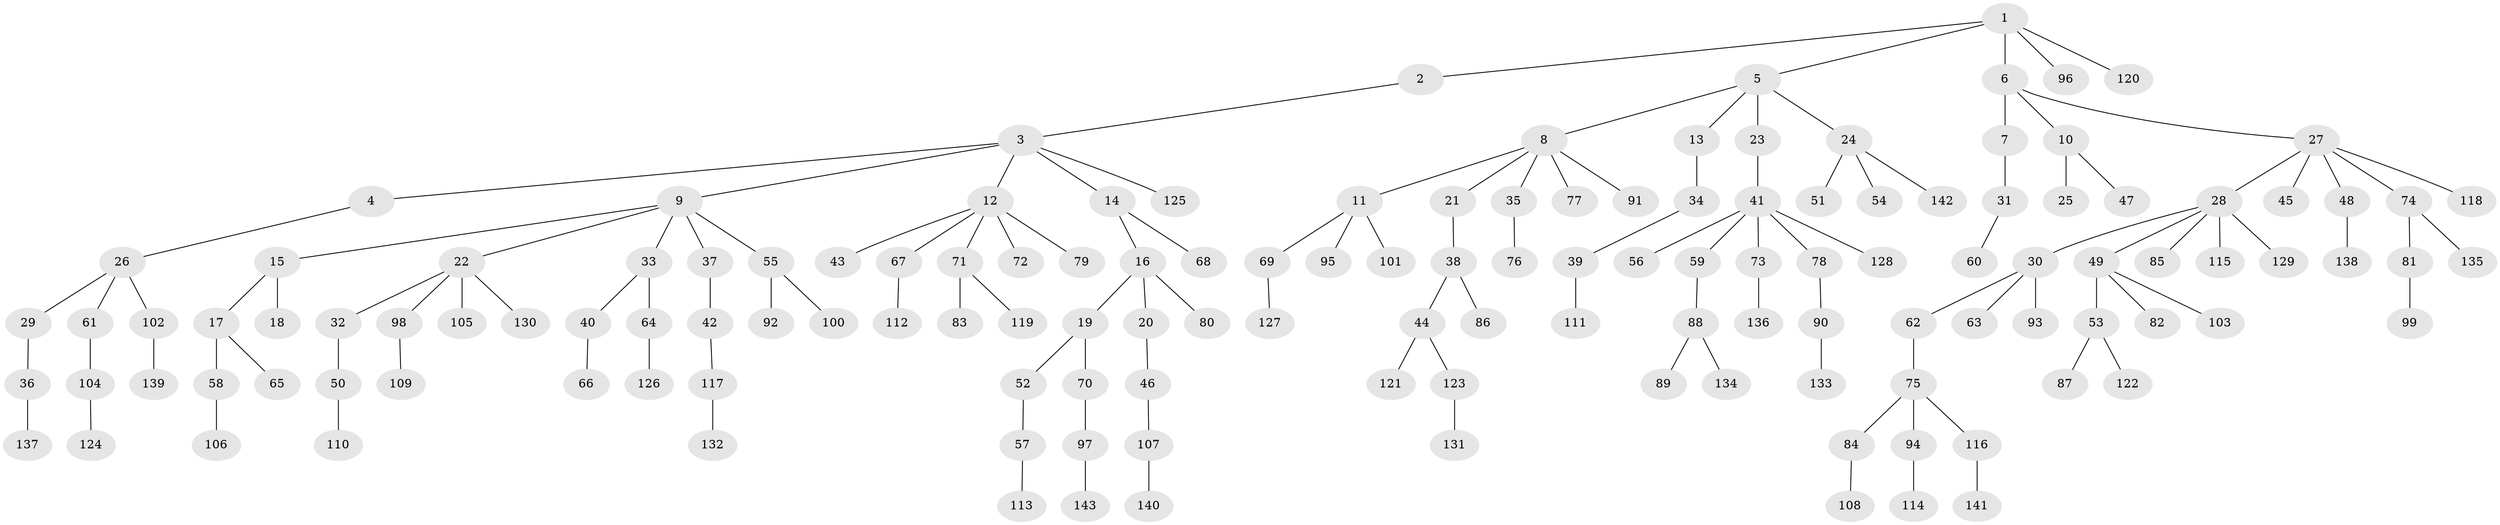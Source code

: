 // coarse degree distribution, {4: 0.05813953488372093, 2: 0.27906976744186046, 5: 0.08139534883720931, 6: 0.011627906976744186, 3: 0.06976744186046512, 1: 0.5}
// Generated by graph-tools (version 1.1) at 2025/51/03/04/25 22:51:36]
// undirected, 143 vertices, 142 edges
graph export_dot {
  node [color=gray90,style=filled];
  1;
  2;
  3;
  4;
  5;
  6;
  7;
  8;
  9;
  10;
  11;
  12;
  13;
  14;
  15;
  16;
  17;
  18;
  19;
  20;
  21;
  22;
  23;
  24;
  25;
  26;
  27;
  28;
  29;
  30;
  31;
  32;
  33;
  34;
  35;
  36;
  37;
  38;
  39;
  40;
  41;
  42;
  43;
  44;
  45;
  46;
  47;
  48;
  49;
  50;
  51;
  52;
  53;
  54;
  55;
  56;
  57;
  58;
  59;
  60;
  61;
  62;
  63;
  64;
  65;
  66;
  67;
  68;
  69;
  70;
  71;
  72;
  73;
  74;
  75;
  76;
  77;
  78;
  79;
  80;
  81;
  82;
  83;
  84;
  85;
  86;
  87;
  88;
  89;
  90;
  91;
  92;
  93;
  94;
  95;
  96;
  97;
  98;
  99;
  100;
  101;
  102;
  103;
  104;
  105;
  106;
  107;
  108;
  109;
  110;
  111;
  112;
  113;
  114;
  115;
  116;
  117;
  118;
  119;
  120;
  121;
  122;
  123;
  124;
  125;
  126;
  127;
  128;
  129;
  130;
  131;
  132;
  133;
  134;
  135;
  136;
  137;
  138;
  139;
  140;
  141;
  142;
  143;
  1 -- 2;
  1 -- 5;
  1 -- 6;
  1 -- 96;
  1 -- 120;
  2 -- 3;
  3 -- 4;
  3 -- 9;
  3 -- 12;
  3 -- 14;
  3 -- 125;
  4 -- 26;
  5 -- 8;
  5 -- 13;
  5 -- 23;
  5 -- 24;
  6 -- 7;
  6 -- 10;
  6 -- 27;
  7 -- 31;
  8 -- 11;
  8 -- 21;
  8 -- 35;
  8 -- 77;
  8 -- 91;
  9 -- 15;
  9 -- 22;
  9 -- 33;
  9 -- 37;
  9 -- 55;
  10 -- 25;
  10 -- 47;
  11 -- 69;
  11 -- 95;
  11 -- 101;
  12 -- 43;
  12 -- 67;
  12 -- 71;
  12 -- 72;
  12 -- 79;
  13 -- 34;
  14 -- 16;
  14 -- 68;
  15 -- 17;
  15 -- 18;
  16 -- 19;
  16 -- 20;
  16 -- 80;
  17 -- 58;
  17 -- 65;
  19 -- 52;
  19 -- 70;
  20 -- 46;
  21 -- 38;
  22 -- 32;
  22 -- 98;
  22 -- 105;
  22 -- 130;
  23 -- 41;
  24 -- 51;
  24 -- 54;
  24 -- 142;
  26 -- 29;
  26 -- 61;
  26 -- 102;
  27 -- 28;
  27 -- 45;
  27 -- 48;
  27 -- 74;
  27 -- 118;
  28 -- 30;
  28 -- 49;
  28 -- 85;
  28 -- 115;
  28 -- 129;
  29 -- 36;
  30 -- 62;
  30 -- 63;
  30 -- 93;
  31 -- 60;
  32 -- 50;
  33 -- 40;
  33 -- 64;
  34 -- 39;
  35 -- 76;
  36 -- 137;
  37 -- 42;
  38 -- 44;
  38 -- 86;
  39 -- 111;
  40 -- 66;
  41 -- 56;
  41 -- 59;
  41 -- 73;
  41 -- 78;
  41 -- 128;
  42 -- 117;
  44 -- 121;
  44 -- 123;
  46 -- 107;
  48 -- 138;
  49 -- 53;
  49 -- 82;
  49 -- 103;
  50 -- 110;
  52 -- 57;
  53 -- 87;
  53 -- 122;
  55 -- 92;
  55 -- 100;
  57 -- 113;
  58 -- 106;
  59 -- 88;
  61 -- 104;
  62 -- 75;
  64 -- 126;
  67 -- 112;
  69 -- 127;
  70 -- 97;
  71 -- 83;
  71 -- 119;
  73 -- 136;
  74 -- 81;
  74 -- 135;
  75 -- 84;
  75 -- 94;
  75 -- 116;
  78 -- 90;
  81 -- 99;
  84 -- 108;
  88 -- 89;
  88 -- 134;
  90 -- 133;
  94 -- 114;
  97 -- 143;
  98 -- 109;
  102 -- 139;
  104 -- 124;
  107 -- 140;
  116 -- 141;
  117 -- 132;
  123 -- 131;
}
